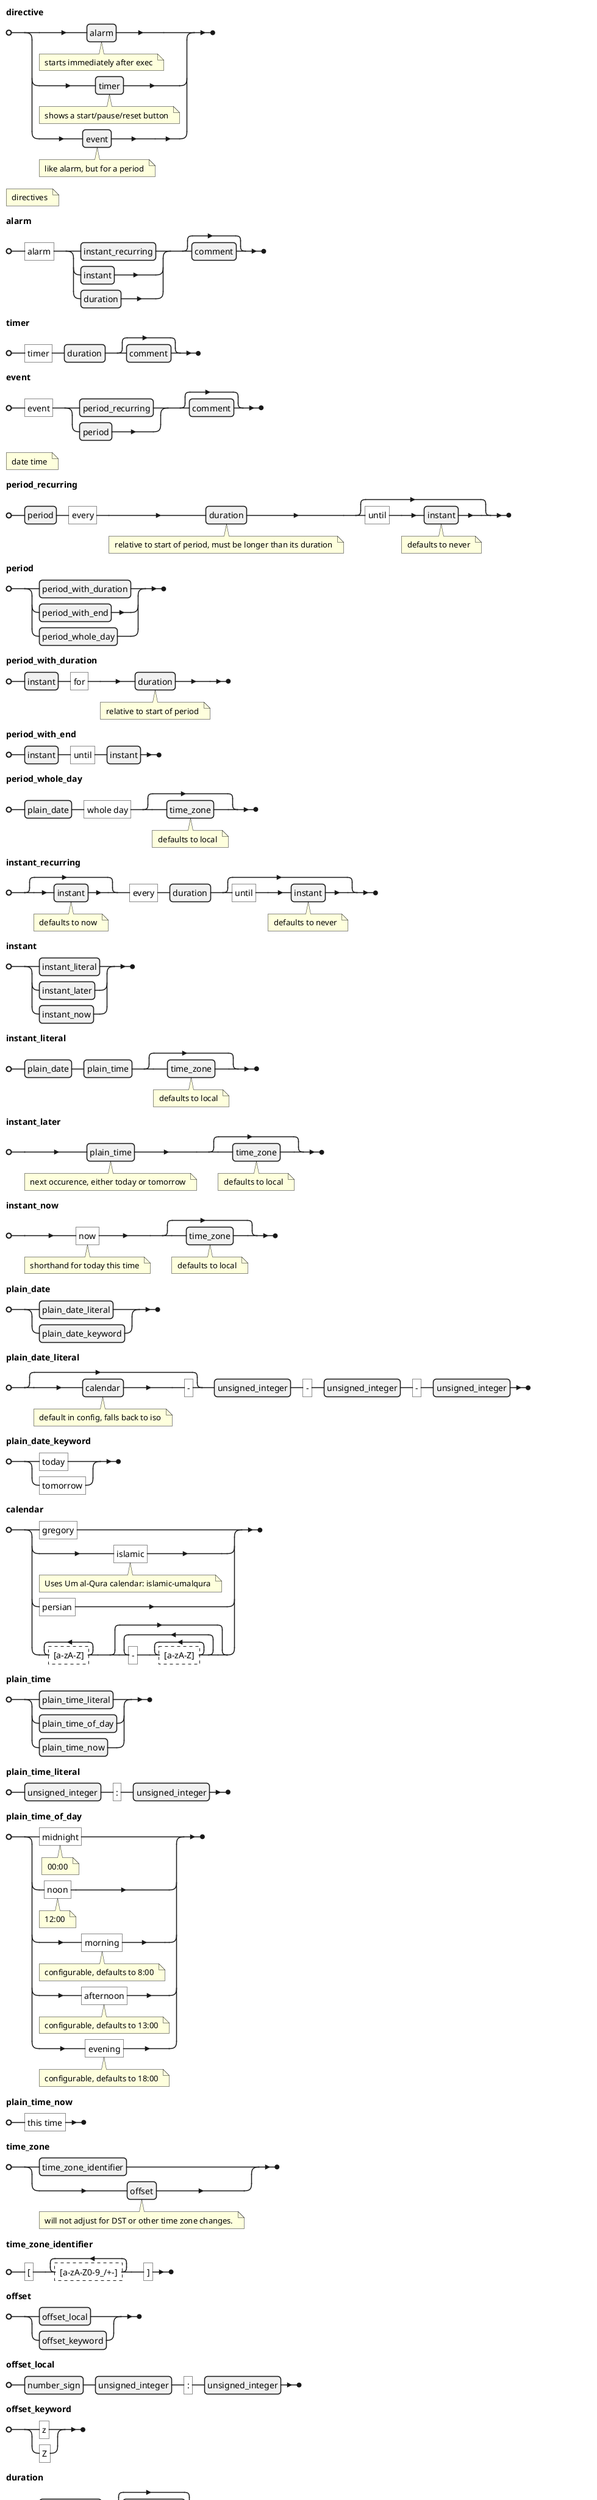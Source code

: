 @startebnf directives

directive =
	alarm (* starts immediately after exec *) |
	timer (* shows a start/pause/reset button *) |
	event (* like alarm, but for a period *);

(* directives *)

alarm =
	"alarm",
	(instant_recurring | instant | duration),
	[comment];

timer =
	"timer",
	duration,
	[comment];

event =
	"event",
	(period_recurring | period),
	[comment];

(* date time *)

period_recurring =
	period,
	"every", duration (* relative to start of period, must be longer than its duration *),
	["until", instant (* defaults to never *)];

period =
	period_with_duration |
	period_with_end |
	period_whole_day;

period_with_duration =
	instant,
	"for", duration (* relative to start of period *);

period_with_end =
	instant,
	"until", instant;

period_whole_day =
	plain_date,
	"whole day",
	[time_zone (* defaults to local *)];

instant_recurring =
	[instant (* defaults to now *)],
	"every", duration,
	["until", instant (* defaults to never *)];

instant =
	instant_literal |
	instant_later |
	instant_now;

instant_literal =
	plain_date,
	plain_time,
	[time_zone (* defaults to local *)];

instant_later =
	plain_time (* next occurence, either today or tomorrow *),
	[time_zone (* defaults to local *)];

instant_now =
	"now" (* shorthand for today this time *),
	[time_zone (* defaults to local *)];

plain_date =
	plain_date_literal |
	plain_date_keyword;

plain_date_literal =
	[calendar (* default in config, falls back to iso *), "-"],
	unsigned_integer, "-",
	unsigned_integer, "-",
	unsigned_integer;

plain_date_keyword =
	"today" |
	"tomorrow";

calendar =
	"gregory" |
	"islamic" (* Uses Um al-Qura calendar: islamic-umalqura *) |
	"persian" |
	{? [a-zA-Z] ?}-, {"-", {? [a-zA-Z] ?}-};

plain_time =
	plain_time_literal |
	plain_time_of_day |
	plain_time_now;

plain_time_literal =
	unsigned_integer, ":",
	unsigned_integer;

plain_time_of_day =
	"midnight" (* 00:00 *) |
	"noon" (* 12:00 *) |
	"morning" (* configurable, defaults to 8:00 *) |
	"afternoon" (* configurable, defaults to 13:00 *) |
	"evening" (* configurable, defaults to 18:00 *);

plain_time_now =
	"this time";

time_zone =
	time_zone_identifier |
	offset (* will not adjust for DST or other time zone changes. *);

time_zone_identifier =
	"[",
	{? [a-zA-Z0-9_/+-] ?}-,
	"]";

offset =
	offset_local |
	offset_keyword;

offset_local =
	number_sign,
	unsigned_integer, ":",
	unsigned_integer;

offset_keyword =
	"z" |
	"Z";

duration =
	duration_date, [duration_time] |
	duration_time;

duration_date =
	signed_integer, duration_years,
	[signed_integer, duration_months],
	[signed_integer, duration_days] |
	signed_integer, duration_months,
	[signed_integer, duration_days] |
	signed_integer, duration_days;

duration_years =
	"years" |
	"year" |
	"yrs" |
	"yr" |
	"y";

duration_months =
	"months" |
	"month" |
	"mos" |
	"mo";

duration_days =
	"days" |
	"day" |
	"dys" |
	"dy" |
	"d";

duration_time =
	signed_integer, duration_hours,
	[signed_integer, duration_minutes],
	[signed_integer, duration_seconds] |
	signed_integer, duration_minutes,
	[signed_integer, duration_seconds] |
	signed_integer, duration_seconds;

duration_hours =
	"hours" |
	"hour" |
	"hrs" |
	"hr" |
	"h";

duration_minutes =
	"minutes" |
	"minute" |
	"mins" |
	"min" |
	"m";

duration_seconds =
	"seconds" |
	"second" |
	"secs" |
	"sec" |
	"s";

(* primitives *)
signed_integer =
	[number_sign],
	unsigned_integer;

unsigned_integer =
	{? [0-9] ?}-;

number_sign =
	"+" |
	"-";

comment =
	{comment_line}-;

comment_line =
	(
		? \n ?, ? \s ? |
		";"
	),
	{? [^\n] ?};

@endebnf
